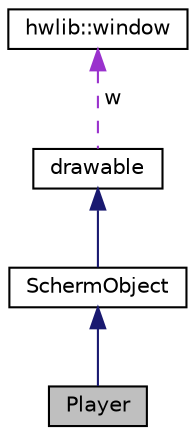 digraph "Player"
{
  edge [fontname="Helvetica",fontsize="10",labelfontname="Helvetica",labelfontsize="10"];
  node [fontname="Helvetica",fontsize="10",shape=record];
  Node3 [label="Player",height=0.2,width=0.4,color="black", fillcolor="grey75", style="filled", fontcolor="black"];
  Node4 -> Node3 [dir="back",color="midnightblue",fontsize="10",style="solid",fontname="Helvetica"];
  Node4 [label="SchermObject",height=0.2,width=0.4,color="black", fillcolor="white", style="filled",URL="$classSchermObject.html",tooltip="class SchermObject ADT. "];
  Node5 -> Node4 [dir="back",color="midnightblue",fontsize="10",style="solid",fontname="Helvetica"];
  Node5 [label="drawable",height=0.2,width=0.4,color="black", fillcolor="white", style="filled",URL="$classdrawable.html",tooltip="class drawable ADT. "];
  Node6 -> Node5 [dir="back",color="darkorchid3",fontsize="10",style="dashed",label=" w" ,fontname="Helvetica"];
  Node6 [label="hwlib::window",height=0.2,width=0.4,color="black", fillcolor="white", style="filled",URL="$classhwlib_1_1window.html"];
}
